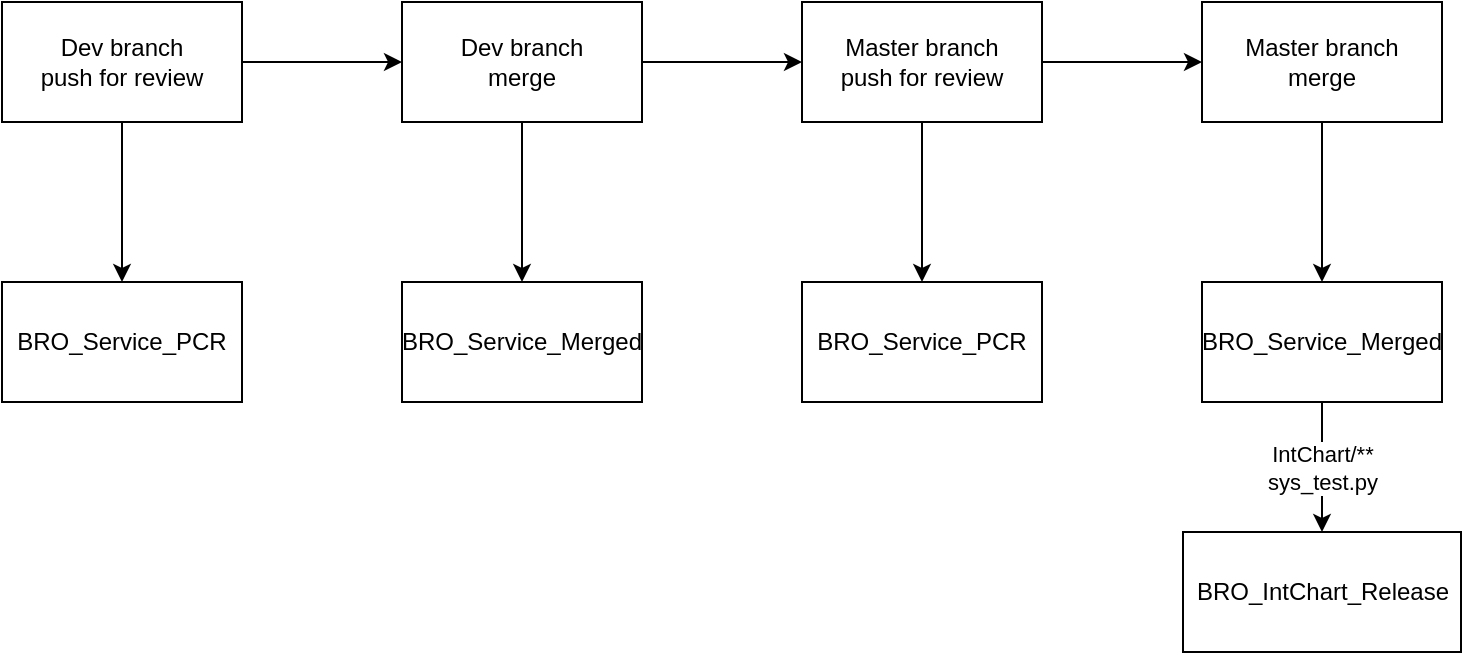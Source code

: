<mxfile version="14.5.1" type="github"><diagram id="XRTK4BhnjWxaKNH7vQva" name="Page-1"><mxGraphModel dx="1052" dy="554" grid="0" gridSize="10" guides="1" tooltips="1" connect="1" arrows="1" fold="1" page="0" pageScale="1" pageWidth="827" pageHeight="1169" math="0" shadow="0"><root><mxCell id="0"/><mxCell id="1" parent="0"/><mxCell id="-w-89z2rgDzcwx9dsC1P-3" value="" style="edgeStyle=orthogonalEdgeStyle;rounded=0;orthogonalLoop=1;jettySize=auto;html=1;" edge="1" parent="1" source="-w-89z2rgDzcwx9dsC1P-1" target="-w-89z2rgDzcwx9dsC1P-2"><mxGeometry relative="1" as="geometry"/></mxCell><mxCell id="-w-89z2rgDzcwx9dsC1P-5" value="" style="edgeStyle=orthogonalEdgeStyle;rounded=0;orthogonalLoop=1;jettySize=auto;html=1;" edge="1" parent="1" source="-w-89z2rgDzcwx9dsC1P-1" target="-w-89z2rgDzcwx9dsC1P-4"><mxGeometry relative="1" as="geometry"/></mxCell><mxCell id="-w-89z2rgDzcwx9dsC1P-1" value="Dev branch&lt;br&gt;push for review" style="rounded=0;whiteSpace=wrap;html=1;" vertex="1" parent="1"><mxGeometry x="89" y="131" width="120" height="60" as="geometry"/></mxCell><mxCell id="-w-89z2rgDzcwx9dsC1P-2" value="BRO_Service_PCR" style="rounded=0;whiteSpace=wrap;html=1;" vertex="1" parent="1"><mxGeometry x="89" y="271" width="120" height="60" as="geometry"/></mxCell><mxCell id="-w-89z2rgDzcwx9dsC1P-7" value="" style="edgeStyle=orthogonalEdgeStyle;rounded=0;orthogonalLoop=1;jettySize=auto;html=1;" edge="1" parent="1" source="-w-89z2rgDzcwx9dsC1P-4" target="-w-89z2rgDzcwx9dsC1P-6"><mxGeometry relative="1" as="geometry"/></mxCell><mxCell id="-w-89z2rgDzcwx9dsC1P-9" value="" style="edgeStyle=orthogonalEdgeStyle;rounded=0;orthogonalLoop=1;jettySize=auto;html=1;" edge="1" parent="1" source="-w-89z2rgDzcwx9dsC1P-4" target="-w-89z2rgDzcwx9dsC1P-8"><mxGeometry relative="1" as="geometry"/></mxCell><mxCell id="-w-89z2rgDzcwx9dsC1P-4" value="Dev branch&lt;br&gt;merge" style="rounded=0;whiteSpace=wrap;html=1;" vertex="1" parent="1"><mxGeometry x="289" y="131" width="120" height="60" as="geometry"/></mxCell><mxCell id="-w-89z2rgDzcwx9dsC1P-6" value="BRO_Service_Merged" style="rounded=0;whiteSpace=wrap;html=1;" vertex="1" parent="1"><mxGeometry x="289" y="271" width="120" height="60" as="geometry"/></mxCell><mxCell id="-w-89z2rgDzcwx9dsC1P-11" value="" style="edgeStyle=orthogonalEdgeStyle;rounded=0;orthogonalLoop=1;jettySize=auto;html=1;" edge="1" parent="1" source="-w-89z2rgDzcwx9dsC1P-8" target="-w-89z2rgDzcwx9dsC1P-10"><mxGeometry relative="1" as="geometry"/></mxCell><mxCell id="-w-89z2rgDzcwx9dsC1P-13" value="" style="edgeStyle=orthogonalEdgeStyle;rounded=0;orthogonalLoop=1;jettySize=auto;html=1;" edge="1" parent="1" source="-w-89z2rgDzcwx9dsC1P-8" target="-w-89z2rgDzcwx9dsC1P-12"><mxGeometry relative="1" as="geometry"/></mxCell><mxCell id="-w-89z2rgDzcwx9dsC1P-8" value="Master branch&lt;br&gt;push for review" style="rounded=0;whiteSpace=wrap;html=1;" vertex="1" parent="1"><mxGeometry x="489" y="131" width="120" height="60" as="geometry"/></mxCell><mxCell id="-w-89z2rgDzcwx9dsC1P-10" value="BRO_Service_PCR" style="rounded=0;whiteSpace=wrap;html=1;" vertex="1" parent="1"><mxGeometry x="489" y="271" width="120" height="60" as="geometry"/></mxCell><mxCell id="-w-89z2rgDzcwx9dsC1P-15" value="" style="edgeStyle=orthogonalEdgeStyle;rounded=0;orthogonalLoop=1;jettySize=auto;html=1;" edge="1" parent="1" source="-w-89z2rgDzcwx9dsC1P-12" target="-w-89z2rgDzcwx9dsC1P-14"><mxGeometry relative="1" as="geometry"/></mxCell><mxCell id="-w-89z2rgDzcwx9dsC1P-12" value="Master branch&lt;br&gt;merge" style="rounded=0;whiteSpace=wrap;html=1;" vertex="1" parent="1"><mxGeometry x="689" y="131" width="120" height="60" as="geometry"/></mxCell><mxCell id="-w-89z2rgDzcwx9dsC1P-17" value="IntChart/**&lt;br&gt;sys_test.py" style="edgeStyle=orthogonalEdgeStyle;rounded=0;orthogonalLoop=1;jettySize=auto;html=1;" edge="1" parent="1" source="-w-89z2rgDzcwx9dsC1P-14" target="-w-89z2rgDzcwx9dsC1P-16"><mxGeometry relative="1" as="geometry"/></mxCell><mxCell id="-w-89z2rgDzcwx9dsC1P-14" value="BRO_Service_Merged" style="rounded=0;whiteSpace=wrap;html=1;" vertex="1" parent="1"><mxGeometry x="689" y="271" width="120" height="60" as="geometry"/></mxCell><mxCell id="-w-89z2rgDzcwx9dsC1P-16" value="BRO_IntChart_Release" style="rounded=0;whiteSpace=wrap;html=1;" vertex="1" parent="1"><mxGeometry x="679.5" y="396" width="139" height="60" as="geometry"/></mxCell></root></mxGraphModel></diagram></mxfile>
